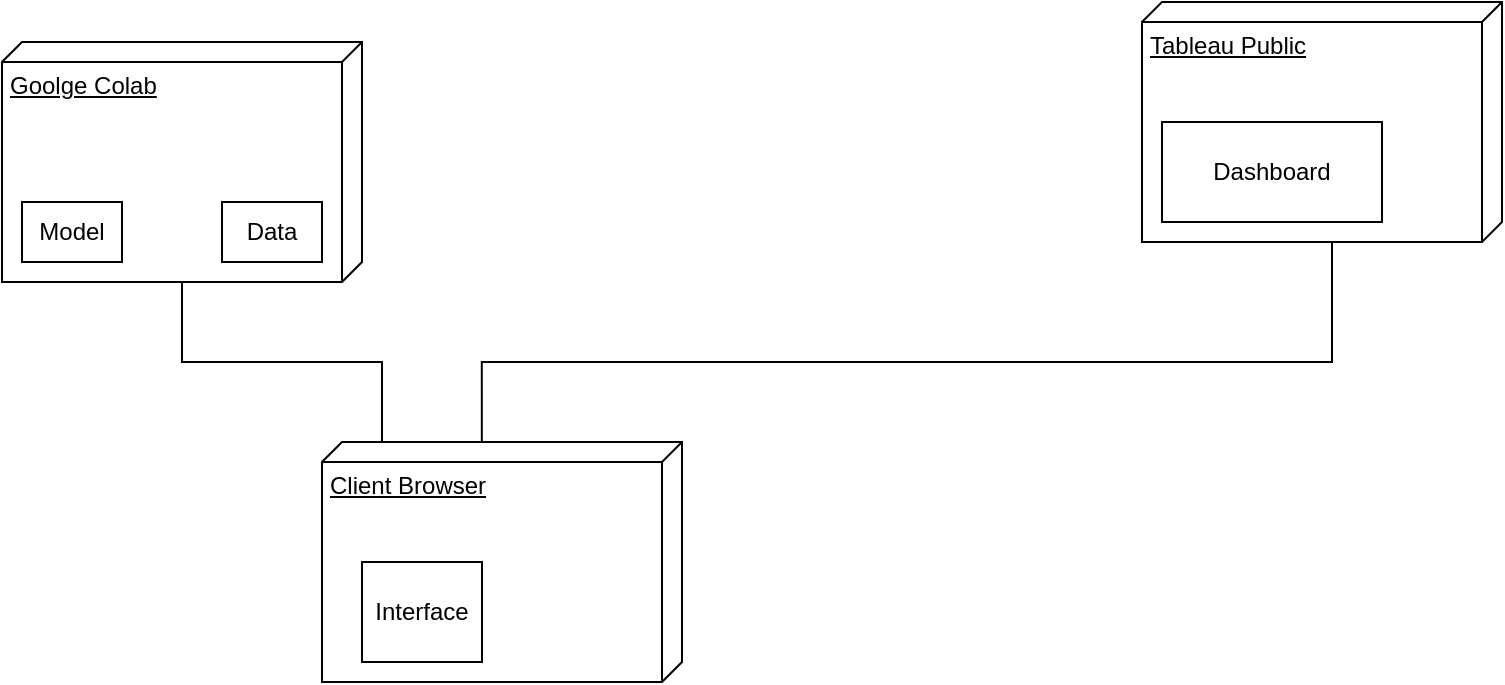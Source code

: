 <mxfile version="22.0.6" type="github">
  <diagram name="Page-1" id="DVtKG74p23xkMqfBIy70">
    <mxGraphModel dx="930" dy="525" grid="1" gridSize="10" guides="1" tooltips="1" connect="1" arrows="1" fold="1" page="1" pageScale="1" pageWidth="850" pageHeight="1100" math="0" shadow="0">
      <root>
        <mxCell id="0" />
        <mxCell id="1" parent="0" />
        <mxCell id="36u8DBSq3pbAPAM8gi_v-1" value="Goolge Colab" style="verticalAlign=top;align=left;spacingTop=8;spacingLeft=2;spacingRight=12;shape=cube;size=10;direction=south;fontStyle=4;html=1;whiteSpace=wrap;" vertex="1" parent="1">
          <mxGeometry x="60" y="80" width="180" height="120" as="geometry" />
        </mxCell>
        <mxCell id="36u8DBSq3pbAPAM8gi_v-2" value="" style="endArrow=none;html=1;edgeStyle=orthogonalEdgeStyle;rounded=0;entryX=0;entryY=0;entryDx=120;entryDy=95;entryPerimeter=0;" edge="1" parent="1" source="36u8DBSq3pbAPAM8gi_v-5" target="36u8DBSq3pbAPAM8gi_v-1">
          <mxGeometry relative="1" as="geometry">
            <mxPoint x="80" y="290" as="sourcePoint" />
            <mxPoint x="250" y="210" as="targetPoint" />
            <Array as="points">
              <mxPoint x="250" y="240" />
              <mxPoint x="150" y="240" />
              <mxPoint x="150" y="200" />
            </Array>
          </mxGeometry>
        </mxCell>
        <mxCell id="36u8DBSq3pbAPAM8gi_v-5" value="Client Browser" style="verticalAlign=top;align=left;spacingTop=8;spacingLeft=2;spacingRight=12;shape=cube;size=10;direction=south;fontStyle=4;html=1;whiteSpace=wrap;" vertex="1" parent="1">
          <mxGeometry x="220" y="280" width="180" height="120" as="geometry" />
        </mxCell>
        <mxCell id="36u8DBSq3pbAPAM8gi_v-10" value="Model" style="html=1;whiteSpace=wrap;" vertex="1" parent="1">
          <mxGeometry x="70" y="160" width="50" height="30" as="geometry" />
        </mxCell>
        <mxCell id="36u8DBSq3pbAPAM8gi_v-11" value="Interface" style="html=1;whiteSpace=wrap;" vertex="1" parent="1">
          <mxGeometry x="240" y="340" width="60" height="50" as="geometry" />
        </mxCell>
        <mxCell id="36u8DBSq3pbAPAM8gi_v-15" value="Data" style="html=1;whiteSpace=wrap;" vertex="1" parent="1">
          <mxGeometry x="170" y="160" width="50" height="30" as="geometry" />
        </mxCell>
        <mxCell id="36u8DBSq3pbAPAM8gi_v-16" value="Tableau Public" style="verticalAlign=top;align=left;spacingTop=8;spacingLeft=2;spacingRight=12;shape=cube;size=10;direction=south;fontStyle=4;html=1;whiteSpace=wrap;" vertex="1" parent="1">
          <mxGeometry x="630" y="60" width="180" height="120" as="geometry" />
        </mxCell>
        <mxCell id="36u8DBSq3pbAPAM8gi_v-17" value="Dashboard" style="html=1;whiteSpace=wrap;" vertex="1" parent="1">
          <mxGeometry x="640" y="120" width="110" height="50" as="geometry" />
        </mxCell>
        <mxCell id="36u8DBSq3pbAPAM8gi_v-18" value="" style="endArrow=none;html=1;edgeStyle=orthogonalEdgeStyle;rounded=0;exitX=0;exitY=0.556;exitDx=0;exitDy=0;exitPerimeter=0;" edge="1" parent="1" source="36u8DBSq3pbAPAM8gi_v-5">
          <mxGeometry relative="1" as="geometry">
            <mxPoint x="130" y="260" as="sourcePoint" />
            <mxPoint x="725" y="180" as="targetPoint" />
            <Array as="points">
              <mxPoint x="300" y="240" />
              <mxPoint x="725" y="240" />
            </Array>
          </mxGeometry>
        </mxCell>
      </root>
    </mxGraphModel>
  </diagram>
</mxfile>
